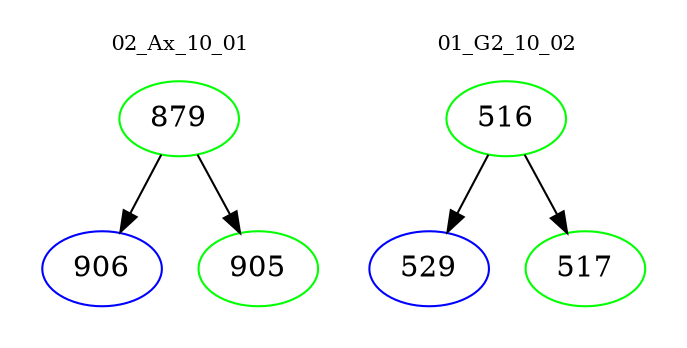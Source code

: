 digraph{
subgraph cluster_0 {
color = white
label = "02_Ax_10_01";
fontsize=10;
T0_879 [label="879", color="green"]
T0_879 -> T0_906 [color="black"]
T0_906 [label="906", color="blue"]
T0_879 -> T0_905 [color="black"]
T0_905 [label="905", color="green"]
}
subgraph cluster_1 {
color = white
label = "01_G2_10_02";
fontsize=10;
T1_516 [label="516", color="green"]
T1_516 -> T1_529 [color="black"]
T1_529 [label="529", color="blue"]
T1_516 -> T1_517 [color="black"]
T1_517 [label="517", color="green"]
}
}
